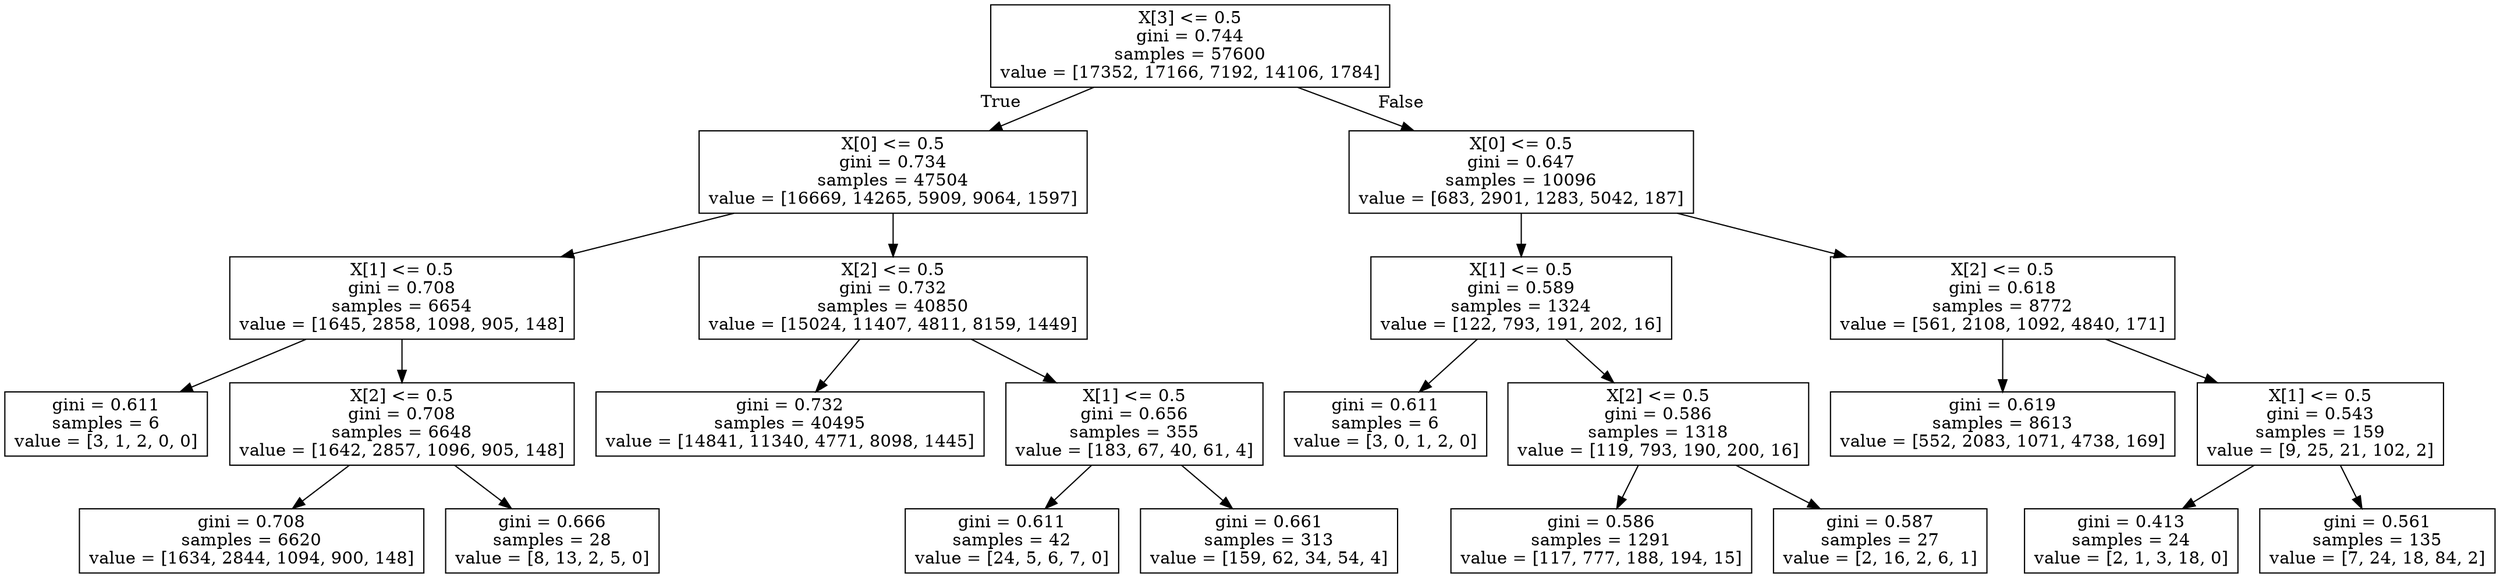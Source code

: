 digraph Tree {
node [shape=box] ;
0 [label="X[3] <= 0.5\ngini = 0.744\nsamples = 57600\nvalue = [17352, 17166, 7192, 14106, 1784]"] ;
1 [label="X[0] <= 0.5\ngini = 0.734\nsamples = 47504\nvalue = [16669, 14265, 5909, 9064, 1597]"] ;
0 -> 1 [labeldistance=2.5, labelangle=45, headlabel="True"] ;
2 [label="X[1] <= 0.5\ngini = 0.708\nsamples = 6654\nvalue = [1645, 2858, 1098, 905, 148]"] ;
1 -> 2 ;
3 [label="gini = 0.611\nsamples = 6\nvalue = [3, 1, 2, 0, 0]"] ;
2 -> 3 ;
4 [label="X[2] <= 0.5\ngini = 0.708\nsamples = 6648\nvalue = [1642, 2857, 1096, 905, 148]"] ;
2 -> 4 ;
5 [label="gini = 0.708\nsamples = 6620\nvalue = [1634, 2844, 1094, 900, 148]"] ;
4 -> 5 ;
6 [label="gini = 0.666\nsamples = 28\nvalue = [8, 13, 2, 5, 0]"] ;
4 -> 6 ;
7 [label="X[2] <= 0.5\ngini = 0.732\nsamples = 40850\nvalue = [15024, 11407, 4811, 8159, 1449]"] ;
1 -> 7 ;
8 [label="gini = 0.732\nsamples = 40495\nvalue = [14841, 11340, 4771, 8098, 1445]"] ;
7 -> 8 ;
9 [label="X[1] <= 0.5\ngini = 0.656\nsamples = 355\nvalue = [183, 67, 40, 61, 4]"] ;
7 -> 9 ;
10 [label="gini = 0.611\nsamples = 42\nvalue = [24, 5, 6, 7, 0]"] ;
9 -> 10 ;
11 [label="gini = 0.661\nsamples = 313\nvalue = [159, 62, 34, 54, 4]"] ;
9 -> 11 ;
12 [label="X[0] <= 0.5\ngini = 0.647\nsamples = 10096\nvalue = [683, 2901, 1283, 5042, 187]"] ;
0 -> 12 [labeldistance=2.5, labelangle=-45, headlabel="False"] ;
13 [label="X[1] <= 0.5\ngini = 0.589\nsamples = 1324\nvalue = [122, 793, 191, 202, 16]"] ;
12 -> 13 ;
14 [label="gini = 0.611\nsamples = 6\nvalue = [3, 0, 1, 2, 0]"] ;
13 -> 14 ;
15 [label="X[2] <= 0.5\ngini = 0.586\nsamples = 1318\nvalue = [119, 793, 190, 200, 16]"] ;
13 -> 15 ;
16 [label="gini = 0.586\nsamples = 1291\nvalue = [117, 777, 188, 194, 15]"] ;
15 -> 16 ;
17 [label="gini = 0.587\nsamples = 27\nvalue = [2, 16, 2, 6, 1]"] ;
15 -> 17 ;
18 [label="X[2] <= 0.5\ngini = 0.618\nsamples = 8772\nvalue = [561, 2108, 1092, 4840, 171]"] ;
12 -> 18 ;
19 [label="gini = 0.619\nsamples = 8613\nvalue = [552, 2083, 1071, 4738, 169]"] ;
18 -> 19 ;
20 [label="X[1] <= 0.5\ngini = 0.543\nsamples = 159\nvalue = [9, 25, 21, 102, 2]"] ;
18 -> 20 ;
21 [label="gini = 0.413\nsamples = 24\nvalue = [2, 1, 3, 18, 0]"] ;
20 -> 21 ;
22 [label="gini = 0.561\nsamples = 135\nvalue = [7, 24, 18, 84, 2]"] ;
20 -> 22 ;
}